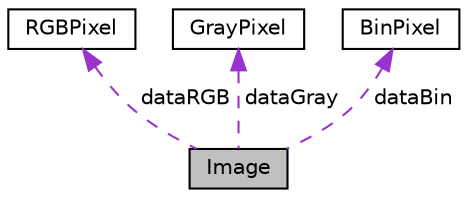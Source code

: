 digraph "Image"
{
  edge [fontname="Helvetica",fontsize="10",labelfontname="Helvetica",labelfontsize="10"];
  node [fontname="Helvetica",fontsize="10",shape=record];
  Node1 [label="Image",height=0.2,width=0.4,color="black", fillcolor="grey75", style="filled", fontcolor="black"];
  Node2 -> Node1 [dir="back",color="darkorchid3",fontsize="10",style="dashed",label=" dataRGB" ,fontname="Helvetica"];
  Node2 [label="RGBPixel",height=0.2,width=0.4,color="black", fillcolor="white", style="filled",URL="$struct_r_g_b_pixel.html"];
  Node3 -> Node1 [dir="back",color="darkorchid3",fontsize="10",style="dashed",label=" dataGray" ,fontname="Helvetica"];
  Node3 [label="GrayPixel",height=0.2,width=0.4,color="black", fillcolor="white", style="filled",URL="$struct_gray_pixel.html"];
  Node4 -> Node1 [dir="back",color="darkorchid3",fontsize="10",style="dashed",label=" dataBin" ,fontname="Helvetica"];
  Node4 [label="BinPixel",height=0.2,width=0.4,color="black", fillcolor="white", style="filled",URL="$struct_bin_pixel.html"];
}
